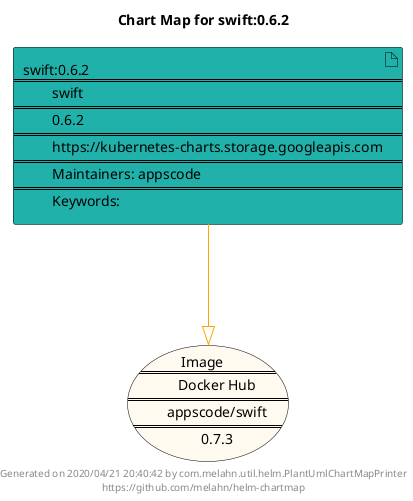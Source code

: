 @startuml
skinparam linetype ortho
skinparam backgroundColor white
skinparam usecaseBorderColor black
skinparam usecaseArrowColor LightSlateGray
skinparam artifactBorderColor black
skinparam artifactArrowColor LightSlateGray

title Chart Map for swift:0.6.2

'There is one referenced Helm Chart
artifact "swift:0.6.2\n====\n\tswift\n====\n\t0.6.2\n====\n\thttps://kubernetes-charts.storage.googleapis.com\n====\n\tMaintainers: appscode\n====\n\tKeywords: " as swift_0_6_2 #LightSeaGreen

'There is one referenced Docker Image
usecase "Image\n====\n\tDocker Hub\n====\n\tappscode/swift\n====\n\t0.7.3" as appscode_swift_0_7_3 #FloralWhite

'Chart Dependencies
swift_0_6_2--[#orange]-|>appscode_swift_0_7_3

center footer Generated on 2020/04/21 20:40:42 by com.melahn.util.helm.PlantUmlChartMapPrinter\nhttps://github.com/melahn/helm-chartmap
@enduml
